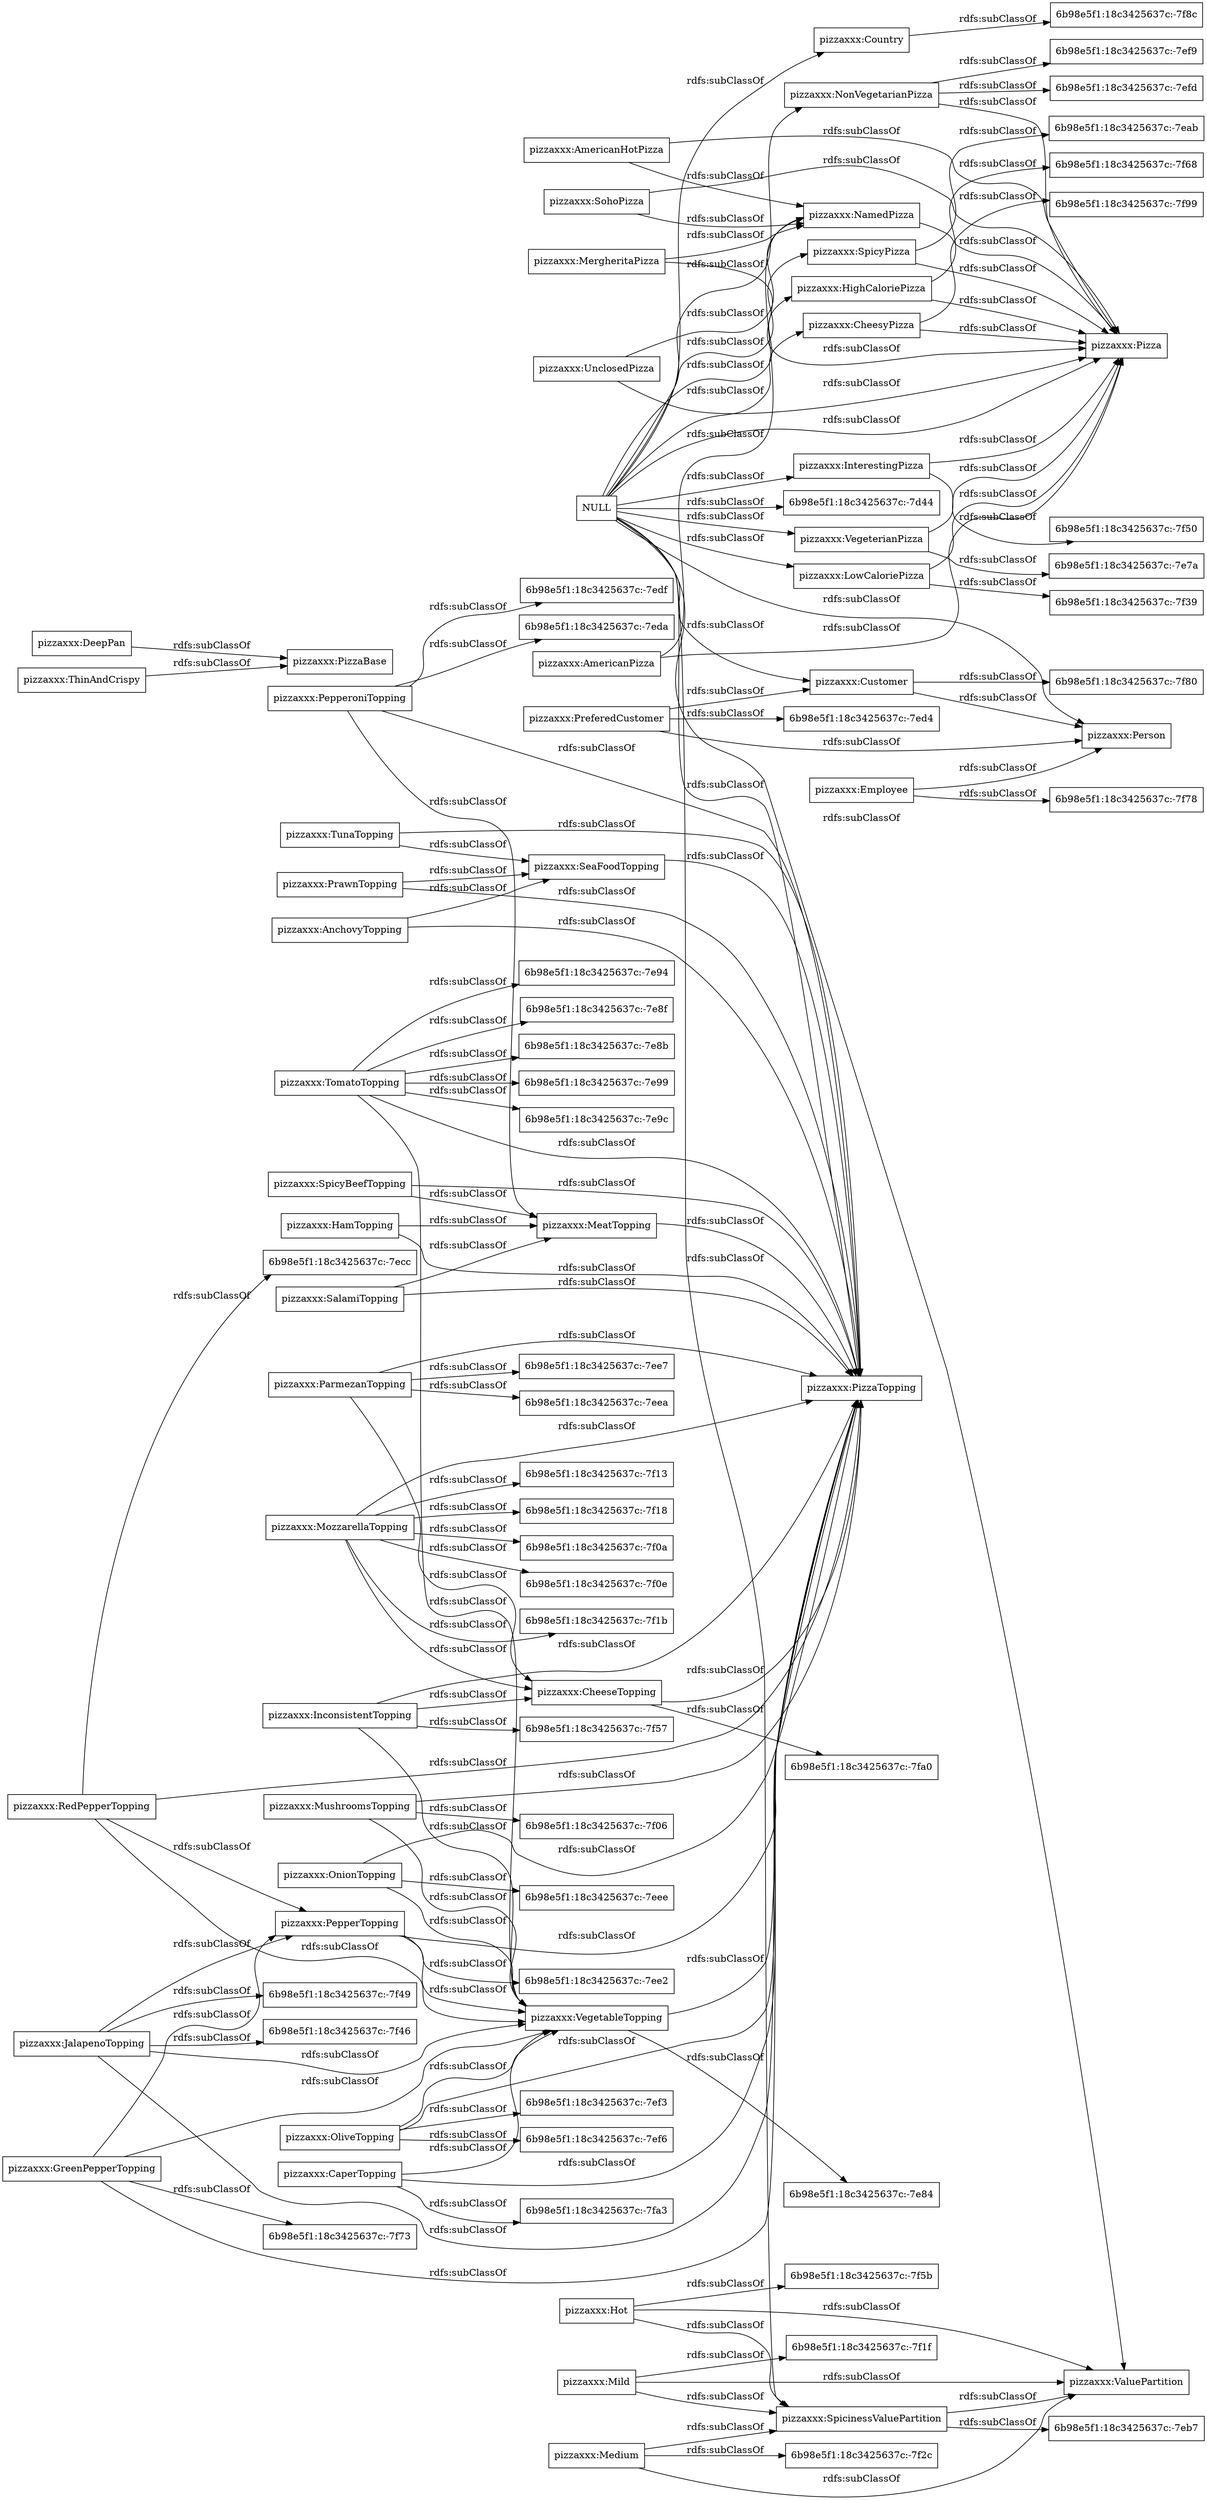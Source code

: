 digraph ar2dtool_diagram { 
rankdir=LR;
size="1000"
node [shape = rectangle, color="black"]; "pizzaxxx:AmericanPizza" "pizzaxxx:TunaTopping" "6b98e5f1:18c3425637c:-7f8c" "6b98e5f1:18c3425637c:-7ef3" "pizzaxxx:SpicyBeefTopping" "pizzaxxx:PepperoniTopping" "pizzaxxx:PepperTopping" "6b98e5f1:18c3425637c:-7eb7" "pizzaxxx:Hot" "6b98e5f1:18c3425637c:-7fa0" "pizzaxxx:SpicyPizza" "6b98e5f1:18c3425637c:-7f0e" "pizzaxxx:SohoPizza" "pizzaxxx:RedPepperTopping" "6b98e5f1:18c3425637c:-7f46" "pizzaxxx:NonVegetarianPizza" "6b98e5f1:18c3425637c:-7e9c" "6b98e5f1:18c3425637c:-7f1b" "pizzaxxx:Customer" "pizzaxxx:HighCaloriePizza" "pizzaxxx:PrawnTopping" "pizzaxxx:ParmezanTopping" "pizzaxxx:CheesyPizza" "6b98e5f1:18c3425637c:-7f78" "pizzaxxx:MeatTopping" "pizzaxxx:GreenPepperTopping" "pizzaxxx:HamTopping" "pizzaxxx:JalapenoTopping" "6b98e5f1:18c3425637c:-7f2c" "pizzaxxx:InterestingPizza" "pizzaxxx:PizzaBase" "6b98e5f1:18c3425637c:-7f13" "pizzaxxx:Medium" "6b98e5f1:18c3425637c:-7f73" "6b98e5f1:18c3425637c:-7f5b" "pizzaxxx:MozzarellaTopping" "6b98e5f1:18c3425637c:-7fa3" "6b98e5f1:18c3425637c:-7eee" "pizzaxxx:PizzaTopping" "6b98e5f1:18c3425637c:-7ef6" "pizzaxxx:TomatoTopping" "pizzaxxx:AnchovyTopping" "pizzaxxx:InconsistentTopping" "6b98e5f1:18c3425637c:-7f18" "6b98e5f1:18c3425637c:-7f50" "pizzaxxx:Person" "pizzaxxx:CheeseTopping" "pizzaxxx:Employee" "6b98e5f1:18c3425637c:-7f80" "6b98e5f1:18c3425637c:-7e7a" "6b98e5f1:18c3425637c:-7f0a" "6b98e5f1:18c3425637c:-7f99" "pizzaxxx:SalamiTopping" "pizzaxxx:Mild" "pizzaxxx:MushroomsTopping" "pizzaxxx:SpicinessValuePartition" "6b98e5f1:18c3425637c:-7e94" "pizzaxxx:VegeterianPizza" "pizzaxxx:LowCaloriePizza" "6b98e5f1:18c3425637c:-7e8f" "6b98e5f1:18c3425637c:-7f39" "pizzaxxx:MergheritaPizza" "6b98e5f1:18c3425637c:-7e8b" "6b98e5f1:18c3425637c:-7d44" "pizzaxxx:PreferedCustomer" "pizzaxxx:VegetableTopping" "pizzaxxx:ValuePartition" "pizzaxxx:NamedPizza" "6b98e5f1:18c3425637c:-7f06" "6b98e5f1:18c3425637c:-7edf" "pizzaxxx:OnionTopping" "6b98e5f1:18c3425637c:-7f57" "pizzaxxx:UnclosedPizza" "6b98e5f1:18c3425637c:-7ee7" "6b98e5f1:18c3425637c:-7ef9" "6b98e5f1:18c3425637c:-7eab" "6b98e5f1:18c3425637c:-7ecc" "pizzaxxx:OliveTopping" "6b98e5f1:18c3425637c:-7f1f" "6b98e5f1:18c3425637c:-7e99" "6b98e5f1:18c3425637c:-7f68" "6b98e5f1:18c3425637c:-7e84" "6b98e5f1:18c3425637c:-7eda" "6b98e5f1:18c3425637c:-7ed4" "pizzaxxx:DeepPan" "6b98e5f1:18c3425637c:-7eea" "6b98e5f1:18c3425637c:-7f49" "pizzaxxx:AmericanHotPizza" "6b98e5f1:18c3425637c:-7efd" "6b98e5f1:18c3425637c:-7ee2" "pizzaxxx:SeaFoodTopping" "pizzaxxx:Pizza" "pizzaxxx:CaperTopping" "pizzaxxx:Country" "pizzaxxx:ThinAndCrispy" ; /*classes style*/
	"pizzaxxx:DeepPan" -> "pizzaxxx:PizzaBase" [ label = "rdfs:subClassOf" ];
	"pizzaxxx:Employee" -> "6b98e5f1:18c3425637c:-7f78" [ label = "rdfs:subClassOf" ];
	"pizzaxxx:Employee" -> "pizzaxxx:Person" [ label = "rdfs:subClassOf" ];
	"pizzaxxx:SohoPizza" -> "pizzaxxx:Pizza" [ label = "rdfs:subClassOf" ];
	"pizzaxxx:SohoPizza" -> "pizzaxxx:NamedPizza" [ label = "rdfs:subClassOf" ];
	"pizzaxxx:CaperTopping" -> "6b98e5f1:18c3425637c:-7fa3" [ label = "rdfs:subClassOf" ];
	"pizzaxxx:CaperTopping" -> "pizzaxxx:VegetableTopping" [ label = "rdfs:subClassOf" ];
	"pizzaxxx:CaperTopping" -> "pizzaxxx:PizzaTopping" [ label = "rdfs:subClassOf" ];
	"pizzaxxx:PepperoniTopping" -> "6b98e5f1:18c3425637c:-7eda" [ label = "rdfs:subClassOf" ];
	"pizzaxxx:PepperoniTopping" -> "6b98e5f1:18c3425637c:-7edf" [ label = "rdfs:subClassOf" ];
	"pizzaxxx:PepperoniTopping" -> "pizzaxxx:PizzaTopping" [ label = "rdfs:subClassOf" ];
	"pizzaxxx:PepperoniTopping" -> "pizzaxxx:MeatTopping" [ label = "rdfs:subClassOf" ];
	"pizzaxxx:PreferedCustomer" -> "6b98e5f1:18c3425637c:-7ed4" [ label = "rdfs:subClassOf" ];
	"pizzaxxx:PreferedCustomer" -> "pizzaxxx:Person" [ label = "rdfs:subClassOf" ];
	"pizzaxxx:PreferedCustomer" -> "pizzaxxx:Customer" [ label = "rdfs:subClassOf" ];
	"pizzaxxx:SeaFoodTopping" -> "pizzaxxx:PizzaTopping" [ label = "rdfs:subClassOf" ];
	"pizzaxxx:UnclosedPizza" -> "pizzaxxx:Pizza" [ label = "rdfs:subClassOf" ];
	"pizzaxxx:UnclosedPizza" -> "pizzaxxx:NamedPizza" [ label = "rdfs:subClassOf" ];
	"pizzaxxx:Medium" -> "6b98e5f1:18c3425637c:-7f2c" [ label = "rdfs:subClassOf" ];
	"pizzaxxx:Medium" -> "pizzaxxx:ValuePartition" [ label = "rdfs:subClassOf" ];
	"pizzaxxx:Medium" -> "pizzaxxx:SpicinessValuePartition" [ label = "rdfs:subClassOf" ];
	"pizzaxxx:RedPepperTopping" -> "6b98e5f1:18c3425637c:-7ecc" [ label = "rdfs:subClassOf" ];
	"pizzaxxx:RedPepperTopping" -> "pizzaxxx:VegetableTopping" [ label = "rdfs:subClassOf" ];
	"pizzaxxx:RedPepperTopping" -> "pizzaxxx:PizzaTopping" [ label = "rdfs:subClassOf" ];
	"pizzaxxx:RedPepperTopping" -> "pizzaxxx:PepperTopping" [ label = "rdfs:subClassOf" ];
	"pizzaxxx:AmericanHotPizza" -> "pizzaxxx:NamedPizza" [ label = "rdfs:subClassOf" ];
	"pizzaxxx:AmericanHotPizza" -> "pizzaxxx:Pizza" [ label = "rdfs:subClassOf" ];
	"pizzaxxx:SpicyPizza" -> "6b98e5f1:18c3425637c:-7eab" [ label = "rdfs:subClassOf" ];
	"pizzaxxx:SpicyPizza" -> "pizzaxxx:Pizza" [ label = "rdfs:subClassOf" ];
	"pizzaxxx:CheesyPizza" -> "6b98e5f1:18c3425637c:-7f99" [ label = "rdfs:subClassOf" ];
	"pizzaxxx:CheesyPizza" -> "pizzaxxx:Pizza" [ label = "rdfs:subClassOf" ];
	"pizzaxxx:HighCaloriePizza" -> "6b98e5f1:18c3425637c:-7f68" [ label = "rdfs:subClassOf" ];
	"pizzaxxx:HighCaloriePizza" -> "pizzaxxx:Pizza" [ label = "rdfs:subClassOf" ];
	"pizzaxxx:VegeterianPizza" -> "6b98e5f1:18c3425637c:-7e7a" [ label = "rdfs:subClassOf" ];
	"pizzaxxx:VegeterianPizza" -> "pizzaxxx:Pizza" [ label = "rdfs:subClassOf" ];
	"pizzaxxx:SalamiTopping" -> "pizzaxxx:PizzaTopping" [ label = "rdfs:subClassOf" ];
	"pizzaxxx:SalamiTopping" -> "pizzaxxx:MeatTopping" [ label = "rdfs:subClassOf" ];
	"pizzaxxx:InterestingPizza" -> "6b98e5f1:18c3425637c:-7f50" [ label = "rdfs:subClassOf" ];
	"pizzaxxx:InterestingPizza" -> "pizzaxxx:Pizza" [ label = "rdfs:subClassOf" ];
	"pizzaxxx:NamedPizza" -> "pizzaxxx:Pizza" [ label = "rdfs:subClassOf" ];
	"pizzaxxx:AnchovyTopping" -> "pizzaxxx:SeaFoodTopping" [ label = "rdfs:subClassOf" ];
	"pizzaxxx:AnchovyTopping" -> "pizzaxxx:PizzaTopping" [ label = "rdfs:subClassOf" ];
	"pizzaxxx:OliveTopping" -> "6b98e5f1:18c3425637c:-7ef3" [ label = "rdfs:subClassOf" ];
	"pizzaxxx:OliveTopping" -> "6b98e5f1:18c3425637c:-7ef6" [ label = "rdfs:subClassOf" ];
	"pizzaxxx:OliveTopping" -> "pizzaxxx:VegetableTopping" [ label = "rdfs:subClassOf" ];
	"pizzaxxx:OliveTopping" -> "pizzaxxx:PizzaTopping" [ label = "rdfs:subClassOf" ];
	"pizzaxxx:Country" -> "6b98e5f1:18c3425637c:-7f8c" [ label = "rdfs:subClassOf" ];
	"pizzaxxx:TunaTopping" -> "pizzaxxx:SeaFoodTopping" [ label = "rdfs:subClassOf" ];
	"pizzaxxx:TunaTopping" -> "pizzaxxx:PizzaTopping" [ label = "rdfs:subClassOf" ];
	"pizzaxxx:SpicinessValuePartition" -> "6b98e5f1:18c3425637c:-7eb7" [ label = "rdfs:subClassOf" ];
	"pizzaxxx:SpicinessValuePartition" -> "pizzaxxx:ValuePartition" [ label = "rdfs:subClassOf" ];
	"pizzaxxx:GreenPepperTopping" -> "6b98e5f1:18c3425637c:-7f73" [ label = "rdfs:subClassOf" ];
	"pizzaxxx:GreenPepperTopping" -> "pizzaxxx:VegetableTopping" [ label = "rdfs:subClassOf" ];
	"pizzaxxx:GreenPepperTopping" -> "pizzaxxx:PizzaTopping" [ label = "rdfs:subClassOf" ];
	"pizzaxxx:GreenPepperTopping" -> "pizzaxxx:PepperTopping" [ label = "rdfs:subClassOf" ];
	"pizzaxxx:OnionTopping" -> "6b98e5f1:18c3425637c:-7eee" [ label = "rdfs:subClassOf" ];
	"pizzaxxx:OnionTopping" -> "pizzaxxx:VegetableTopping" [ label = "rdfs:subClassOf" ];
	"pizzaxxx:OnionTopping" -> "pizzaxxx:PizzaTopping" [ label = "rdfs:subClassOf" ];
	"pizzaxxx:PepperTopping" -> "6b98e5f1:18c3425637c:-7ee2" [ label = "rdfs:subClassOf" ];
	"pizzaxxx:PepperTopping" -> "pizzaxxx:VegetableTopping" [ label = "rdfs:subClassOf" ];
	"pizzaxxx:PepperTopping" -> "pizzaxxx:PizzaTopping" [ label = "rdfs:subClassOf" ];
	"pizzaxxx:MozzarellaTopping" -> "6b98e5f1:18c3425637c:-7f18" [ label = "rdfs:subClassOf" ];
	"pizzaxxx:MozzarellaTopping" -> "6b98e5f1:18c3425637c:-7f1b" [ label = "rdfs:subClassOf" ];
	"pizzaxxx:MozzarellaTopping" -> "pizzaxxx:CheeseTopping" [ label = "rdfs:subClassOf" ];
	"pizzaxxx:MozzarellaTopping" -> "6b98e5f1:18c3425637c:-7f13" [ label = "rdfs:subClassOf" ];
	"pizzaxxx:MozzarellaTopping" -> "pizzaxxx:PizzaTopping" [ label = "rdfs:subClassOf" ];
	"pizzaxxx:MozzarellaTopping" -> "6b98e5f1:18c3425637c:-7f0a" [ label = "rdfs:subClassOf" ];
	"pizzaxxx:MozzarellaTopping" -> "6b98e5f1:18c3425637c:-7f0e" [ label = "rdfs:subClassOf" ];
	"pizzaxxx:ThinAndCrispy" -> "pizzaxxx:PizzaBase" [ label = "rdfs:subClassOf" ];
	"pizzaxxx:LowCaloriePizza" -> "6b98e5f1:18c3425637c:-7f39" [ label = "rdfs:subClassOf" ];
	"pizzaxxx:LowCaloriePizza" -> "pizzaxxx:Pizza" [ label = "rdfs:subClassOf" ];
	"pizzaxxx:MeatTopping" -> "pizzaxxx:PizzaTopping" [ label = "rdfs:subClassOf" ];
	"NULL" -> "pizzaxxx:Country" [ label = "rdfs:subClassOf" ];
	"NULL" -> "pizzaxxx:InterestingPizza" [ label = "rdfs:subClassOf" ];
	"NULL" -> "pizzaxxx:VegeterianPizza" [ label = "rdfs:subClassOf" ];
	"NULL" -> "pizzaxxx:HighCaloriePizza" [ label = "rdfs:subClassOf" ];
	"NULL" -> "pizzaxxx:ValuePartition" [ label = "rdfs:subClassOf" ];
	"NULL" -> "pizzaxxx:SpicinessValuePartition" [ label = "rdfs:subClassOf" ];
	"NULL" -> "pizzaxxx:Pizza" [ label = "rdfs:subClassOf" ];
	"NULL" -> "pizzaxxx:SpicyPizza" [ label = "rdfs:subClassOf" ];
	"NULL" -> "6b98e5f1:18c3425637c:-7d44" [ label = "rdfs:subClassOf" ];
	"NULL" -> "pizzaxxx:Customer" [ label = "rdfs:subClassOf" ];
	"NULL" -> "pizzaxxx:CheesyPizza" [ label = "rdfs:subClassOf" ];
	"NULL" -> "pizzaxxx:LowCaloriePizza" [ label = "rdfs:subClassOf" ];
	"NULL" -> "pizzaxxx:NonVegetarianPizza" [ label = "rdfs:subClassOf" ];
	"NULL" -> "pizzaxxx:Person" [ label = "rdfs:subClassOf" ];
	"NULL" -> "pizzaxxx:PizzaTopping" [ label = "rdfs:subClassOf" ];
	"pizzaxxx:CheeseTopping" -> "6b98e5f1:18c3425637c:-7fa0" [ label = "rdfs:subClassOf" ];
	"pizzaxxx:CheeseTopping" -> "pizzaxxx:PizzaTopping" [ label = "rdfs:subClassOf" ];
	"pizzaxxx:PrawnTopping" -> "pizzaxxx:SeaFoodTopping" [ label = "rdfs:subClassOf" ];
	"pizzaxxx:PrawnTopping" -> "pizzaxxx:PizzaTopping" [ label = "rdfs:subClassOf" ];
	"pizzaxxx:NonVegetarianPizza" -> "6b98e5f1:18c3425637c:-7ef9" [ label = "rdfs:subClassOf" ];
	"pizzaxxx:NonVegetarianPizza" -> "6b98e5f1:18c3425637c:-7efd" [ label = "rdfs:subClassOf" ];
	"pizzaxxx:NonVegetarianPizza" -> "pizzaxxx:Pizza" [ label = "rdfs:subClassOf" ];
	"pizzaxxx:HamTopping" -> "pizzaxxx:PizzaTopping" [ label = "rdfs:subClassOf" ];
	"pizzaxxx:HamTopping" -> "pizzaxxx:MeatTopping" [ label = "rdfs:subClassOf" ];
	"pizzaxxx:JalapenoTopping" -> "6b98e5f1:18c3425637c:-7f46" [ label = "rdfs:subClassOf" ];
	"pizzaxxx:JalapenoTopping" -> "6b98e5f1:18c3425637c:-7f49" [ label = "rdfs:subClassOf" ];
	"pizzaxxx:JalapenoTopping" -> "pizzaxxx:VegetableTopping" [ label = "rdfs:subClassOf" ];
	"pizzaxxx:JalapenoTopping" -> "pizzaxxx:PizzaTopping" [ label = "rdfs:subClassOf" ];
	"pizzaxxx:JalapenoTopping" -> "pizzaxxx:PepperTopping" [ label = "rdfs:subClassOf" ];
	"pizzaxxx:ParmezanTopping" -> "6b98e5f1:18c3425637c:-7ee7" [ label = "rdfs:subClassOf" ];
	"pizzaxxx:ParmezanTopping" -> "6b98e5f1:18c3425637c:-7eea" [ label = "rdfs:subClassOf" ];
	"pizzaxxx:ParmezanTopping" -> "pizzaxxx:PizzaTopping" [ label = "rdfs:subClassOf" ];
	"pizzaxxx:ParmezanTopping" -> "pizzaxxx:CheeseTopping" [ label = "rdfs:subClassOf" ];
	"pizzaxxx:AmericanPizza" -> "pizzaxxx:NamedPizza" [ label = "rdfs:subClassOf" ];
	"pizzaxxx:AmericanPizza" -> "pizzaxxx:Pizza" [ label = "rdfs:subClassOf" ];
	"pizzaxxx:InconsistentTopping" -> "6b98e5f1:18c3425637c:-7f57" [ label = "rdfs:subClassOf" ];
	"pizzaxxx:InconsistentTopping" -> "pizzaxxx:VegetableTopping" [ label = "rdfs:subClassOf" ];
	"pizzaxxx:InconsistentTopping" -> "pizzaxxx:PizzaTopping" [ label = "rdfs:subClassOf" ];
	"pizzaxxx:InconsistentTopping" -> "pizzaxxx:CheeseTopping" [ label = "rdfs:subClassOf" ];
	"pizzaxxx:TomatoTopping" -> "6b98e5f1:18c3425637c:-7e8b" [ label = "rdfs:subClassOf" ];
	"pizzaxxx:TomatoTopping" -> "6b98e5f1:18c3425637c:-7e8f" [ label = "rdfs:subClassOf" ];
	"pizzaxxx:TomatoTopping" -> "6b98e5f1:18c3425637c:-7e94" [ label = "rdfs:subClassOf" ];
	"pizzaxxx:TomatoTopping" -> "6b98e5f1:18c3425637c:-7e99" [ label = "rdfs:subClassOf" ];
	"pizzaxxx:TomatoTopping" -> "6b98e5f1:18c3425637c:-7e9c" [ label = "rdfs:subClassOf" ];
	"pizzaxxx:TomatoTopping" -> "pizzaxxx:VegetableTopping" [ label = "rdfs:subClassOf" ];
	"pizzaxxx:TomatoTopping" -> "pizzaxxx:PizzaTopping" [ label = "rdfs:subClassOf" ];
	"pizzaxxx:SpicyBeefTopping" -> "pizzaxxx:PizzaTopping" [ label = "rdfs:subClassOf" ];
	"pizzaxxx:SpicyBeefTopping" -> "pizzaxxx:MeatTopping" [ label = "rdfs:subClassOf" ];
	"pizzaxxx:Customer" -> "6b98e5f1:18c3425637c:-7f80" [ label = "rdfs:subClassOf" ];
	"pizzaxxx:Customer" -> "pizzaxxx:Person" [ label = "rdfs:subClassOf" ];
	"pizzaxxx:VegetableTopping" -> "6b98e5f1:18c3425637c:-7e84" [ label = "rdfs:subClassOf" ];
	"pizzaxxx:VegetableTopping" -> "pizzaxxx:PizzaTopping" [ label = "rdfs:subClassOf" ];
	"pizzaxxx:MergheritaPizza" -> "pizzaxxx:Pizza" [ label = "rdfs:subClassOf" ];
	"pizzaxxx:MergheritaPizza" -> "pizzaxxx:NamedPizza" [ label = "rdfs:subClassOf" ];
	"pizzaxxx:Mild" -> "6b98e5f1:18c3425637c:-7f1f" [ label = "rdfs:subClassOf" ];
	"pizzaxxx:Mild" -> "pizzaxxx:ValuePartition" [ label = "rdfs:subClassOf" ];
	"pizzaxxx:Mild" -> "pizzaxxx:SpicinessValuePartition" [ label = "rdfs:subClassOf" ];
	"pizzaxxx:MushroomsTopping" -> "6b98e5f1:18c3425637c:-7f06" [ label = "rdfs:subClassOf" ];
	"pizzaxxx:MushroomsTopping" -> "pizzaxxx:VegetableTopping" [ label = "rdfs:subClassOf" ];
	"pizzaxxx:MushroomsTopping" -> "pizzaxxx:PizzaTopping" [ label = "rdfs:subClassOf" ];
	"pizzaxxx:Hot" -> "6b98e5f1:18c3425637c:-7f5b" [ label = "rdfs:subClassOf" ];
	"pizzaxxx:Hot" -> "pizzaxxx:ValuePartition" [ label = "rdfs:subClassOf" ];
	"pizzaxxx:Hot" -> "pizzaxxx:SpicinessValuePartition" [ label = "rdfs:subClassOf" ];

}
